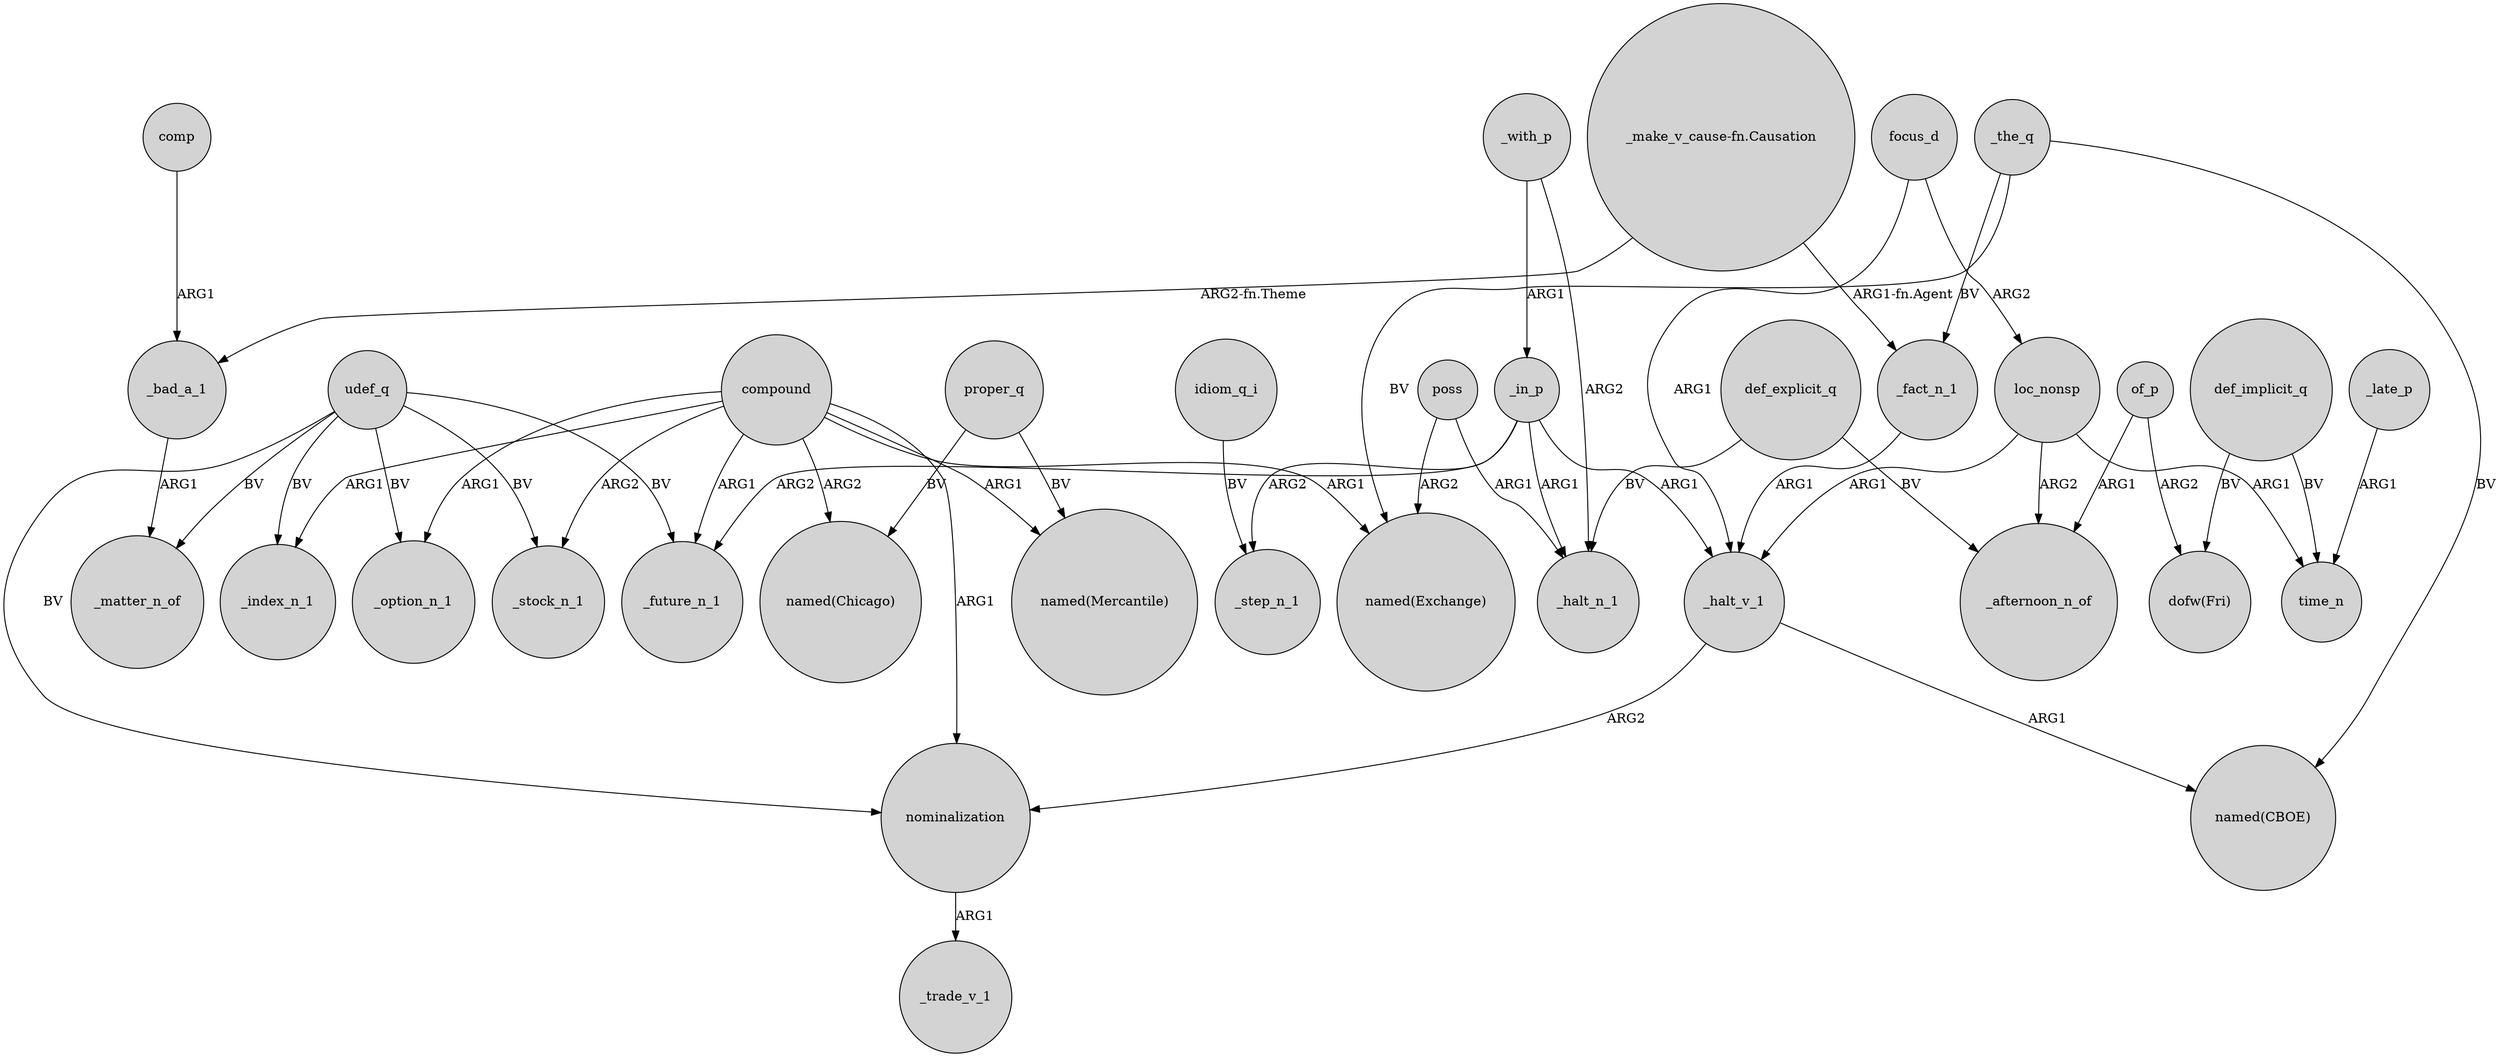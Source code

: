 digraph {
	node [shape=circle style=filled]
	"_make_v_cause-fn.Causation" -> _fact_n_1 [label="ARG1-fn.Agent"]
	_late_p -> time_n [label=ARG1]
	focus_d -> loc_nonsp [label=ARG2]
	of_p -> _afternoon_n_of [label=ARG1]
	_fact_n_1 -> _halt_v_1 [label=ARG1]
	compound -> _future_n_1 [label=ARG1]
	udef_q -> _option_n_1 [label=BV]
	_halt_v_1 -> nominalization [label=ARG2]
	def_explicit_q -> _afternoon_n_of [label=BV]
	_in_p -> _halt_v_1 [label=ARG1]
	of_p -> "dofw(Fri)" [label=ARG2]
	_bad_a_1 -> _matter_n_of [label=ARG1]
	loc_nonsp -> _afternoon_n_of [label=ARG2]
	_the_q -> "named(Exchange)" [label=BV]
	_in_p -> _future_n_1 [label=ARG2]
	def_explicit_q -> _halt_n_1 [label=BV]
	comp -> _bad_a_1 [label=ARG1]
	compound -> _option_n_1 [label=ARG1]
	loc_nonsp -> time_n [label=ARG1]
	udef_q -> _index_n_1 [label=BV]
	nominalization -> _trade_v_1 [label=ARG1]
	proper_q -> "named(Mercantile)" [label=BV]
	compound -> "named(Chicago)" [label=ARG2]
	idiom_q_i -> _step_n_1 [label=BV]
	compound -> _stock_n_1 [label=ARG2]
	compound -> _index_n_1 [label=ARG1]
	_with_p -> _halt_n_1 [label=ARG2]
	_the_q -> "named(CBOE)" [label=BV]
	udef_q -> _matter_n_of [label=BV]
	_halt_v_1 -> "named(CBOE)" [label=ARG1]
	udef_q -> _stock_n_1 [label=BV]
	compound -> "named(Mercantile)" [label=ARG1]
	compound -> "named(Exchange)" [label=ARG1]
	udef_q -> _future_n_1 [label=BV]
	_the_q -> _fact_n_1 [label=BV]
	udef_q -> nominalization [label=BV]
	_in_p -> _step_n_1 [label=ARG2]
	"_make_v_cause-fn.Causation" -> _bad_a_1 [label="ARG2-fn.Theme"]
	focus_d -> _halt_v_1 [label=ARG1]
	poss -> "named(Exchange)" [label=ARG2]
	def_implicit_q -> "dofw(Fri)" [label=BV]
	_with_p -> _in_p [label=ARG1]
	compound -> nominalization [label=ARG1]
	loc_nonsp -> _halt_v_1 [label=ARG1]
	proper_q -> "named(Chicago)" [label=BV]
	_in_p -> _halt_n_1 [label=ARG1]
	poss -> _halt_n_1 [label=ARG1]
	def_implicit_q -> time_n [label=BV]
}
